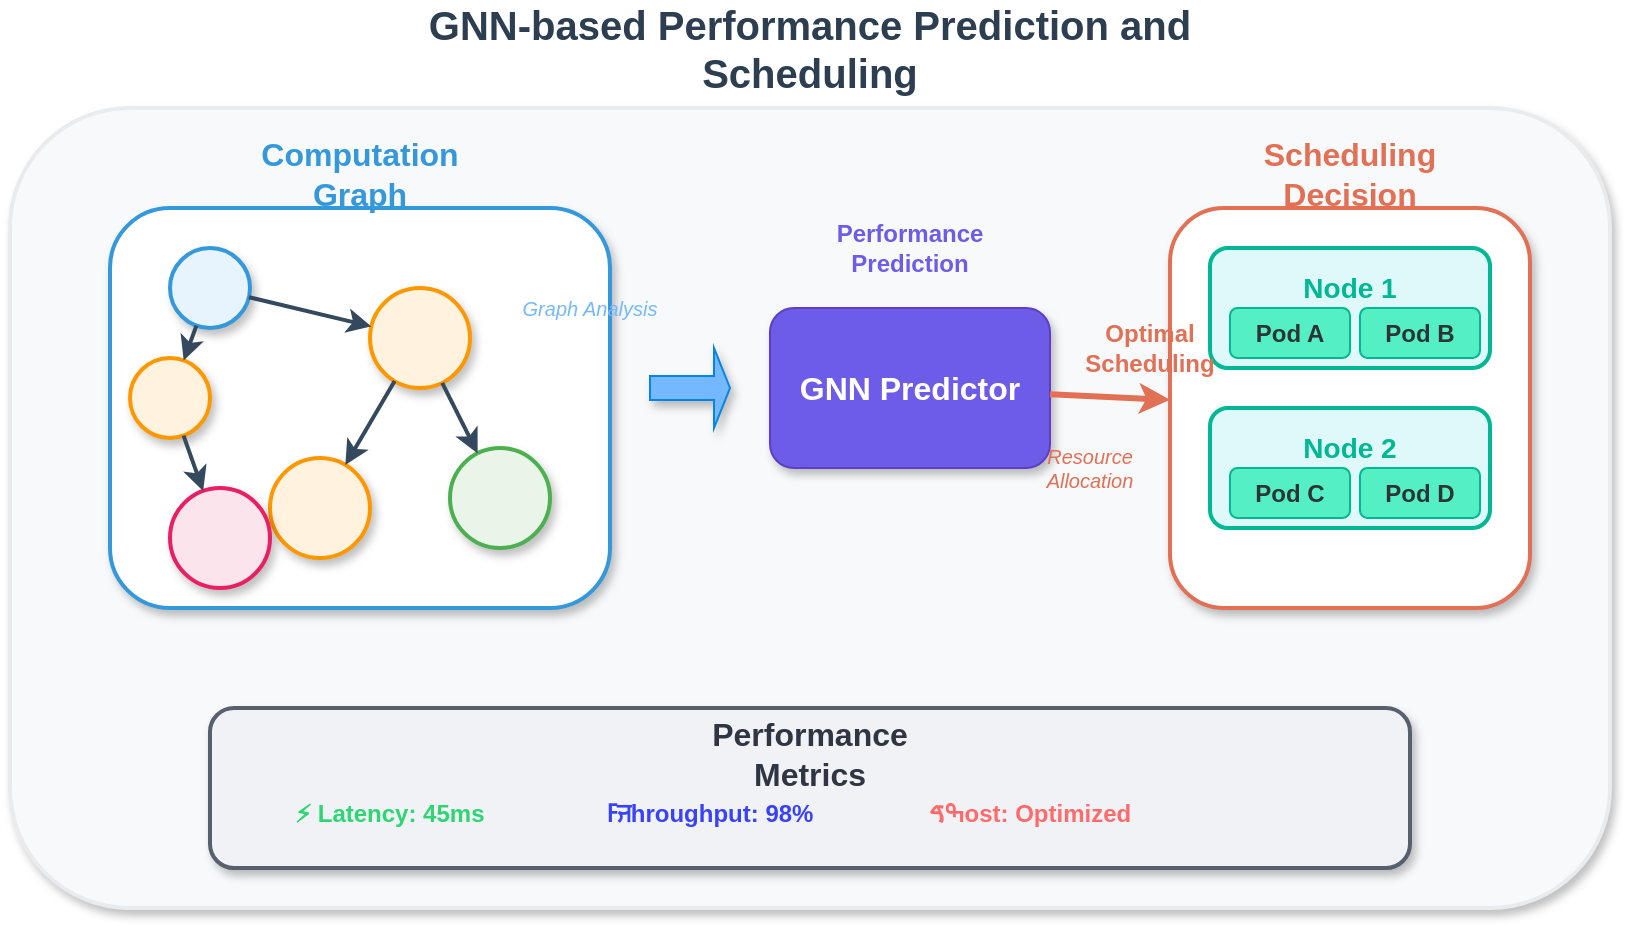 <mxfile version="27.1.4">
  <diagram name="第 1 页" id="vpEmNmz1VxD7TS162uRm">
    <mxGraphModel dx="1331" dy="750" grid="1" gridSize="10" guides="1" tooltips="1" connect="1" arrows="1" fold="1" page="1" pageScale="1" pageWidth="1200" pageHeight="800" math="0" shadow="0">
      <root>
        <mxCell id="0" />
        <mxCell id="1" parent="0" />
        <mxCell id="main_bg" value="" style="rounded=1;whiteSpace=wrap;html=1;fillColor=#f8f9fa;strokeColor=#e9ecef;strokeWidth=2;shadow=1;" parent="1" vertex="1">
          <mxGeometry x="100" y="150" width="800" height="400" as="geometry" />
        </mxCell>
        <mxCell id="title" value="GNN-based Performance Prediction and Scheduling" style="text;html=1;strokeColor=none;fillColor=none;align=center;verticalAlign=middle;whiteSpace=wrap;rounded=0;fontSize=20;fontStyle=1;fontColor=#2c3e50;" parent="1" vertex="1">
          <mxGeometry x="300" y="100" width="400" height="40" as="geometry" />
        </mxCell>
        <mxCell id="graph_bg" value="" style="rounded=1;whiteSpace=wrap;html=1;fillColor=#ffffff;strokeColor=#3498db;strokeWidth=2;shadow=1;" parent="1" vertex="1">
          <mxGeometry x="150" y="200" width="250" height="200" as="geometry" />
        </mxCell>
        <mxCell id="graph_title" value="Computation Graph" style="text;html=1;strokeColor=none;fillColor=none;align=center;verticalAlign=middle;whiteSpace=wrap;rounded=0;fontSize=16;fontStyle=1;fontColor=#3498db;" parent="1" vertex="1">
          <mxGeometry x="200" y="170" width="150" height="25" as="geometry" />
        </mxCell>
        <mxCell id="node1" value="" style="ellipse;whiteSpace=wrap;html=1;aspect=fixed;fontSize=11;fontStyle=1;fillColor=#e8f4fd;strokeColor=#3498db;strokeWidth=2;shadow=1;" parent="1" vertex="1">
          <mxGeometry x="180" y="220" width="40" height="40" as="geometry" />
        </mxCell>
        <mxCell id="node2" value="" style="ellipse;whiteSpace=wrap;html=1;aspect=fixed;fontSize=11;fontStyle=1;fillColor=#fff3e0;strokeColor=#ff9800;strokeWidth=2;shadow=1;" parent="1" vertex="1">
          <mxGeometry x="160" y="275" width="40" height="40" as="geometry" />
        </mxCell>
        <mxCell id="node3" value="" style="ellipse;whiteSpace=wrap;html=1;aspect=fixed;fontSize=11;fontStyle=1;fillColor=#fff3e0;strokeColor=#ff9800;strokeWidth=2;shadow=1;" parent="1" vertex="1">
          <mxGeometry x="280" y="240" width="50" height="50" as="geometry" />
        </mxCell>
        <mxCell id="node4" value="" style="ellipse;whiteSpace=wrap;html=1;aspect=fixed;fontSize=11;fontStyle=1;fillColor=#fff3e0;strokeColor=#ff9800;strokeWidth=2;shadow=1;" parent="1" vertex="1">
          <mxGeometry x="230" y="325" width="50" height="50" as="geometry" />
        </mxCell>
        <mxCell id="node5" value="" style="ellipse;whiteSpace=wrap;html=1;aspect=fixed;fontSize=11;fontStyle=1;fillColor=#e8f5e8;strokeColor=#4caf50;strokeWidth=2;shadow=1;" parent="1" vertex="1">
          <mxGeometry x="320" y="320" width="50" height="50" as="geometry" />
        </mxCell>
        <mxCell id="node6" value="" style="ellipse;whiteSpace=wrap;html=1;aspect=fixed;fontSize=11;fontStyle=1;fillColor=#fce4ec;strokeColor=#e91e63;strokeWidth=2;shadow=1;" parent="1" vertex="1">
          <mxGeometry x="180" y="340" width="50" height="50" as="geometry" />
        </mxCell>
        <mxCell id="edge1" value="" style="endArrow=classic;html=1;rounded=1;strokeWidth=2;strokeColor=#34495e;curved=1;" parent="1" source="node1" target="node2" edge="1">
          <mxGeometry width="50" height="50" relative="1" as="geometry">
            <mxPoint x="300" y="350" as="sourcePoint" />
            <mxPoint x="350" y="300" as="targetPoint" />
          </mxGeometry>
        </mxCell>
        <mxCell id="edge2" value="" style="endArrow=classic;html=1;rounded=1;strokeWidth=2;strokeColor=#34495e;curved=1;" parent="1" source="node1" target="node3" edge="1">
          <mxGeometry width="50" height="50" relative="1" as="geometry">
            <mxPoint x="300" y="350" as="sourcePoint" />
            <mxPoint x="350" y="300" as="targetPoint" />
          </mxGeometry>
        </mxCell>
        <mxCell id="edge3" value="" style="endArrow=classic;html=1;rounded=1;strokeWidth=2;strokeColor=#34495e;curved=1;" parent="1" source="node2" target="node6" edge="1">
          <mxGeometry width="50" height="50" relative="1" as="geometry">
            <mxPoint x="300" y="350" as="sourcePoint" />
            <mxPoint x="350" y="300" as="targetPoint" />
          </mxGeometry>
        </mxCell>
        <mxCell id="edge4" value="" style="endArrow=classic;html=1;rounded=1;strokeWidth=2;strokeColor=#34495e;curved=1;" parent="1" source="node3" target="node4" edge="1">
          <mxGeometry width="50" height="50" relative="1" as="geometry">
            <mxPoint x="300" y="350" as="sourcePoint" />
            <mxPoint x="350" y="300" as="targetPoint" />
          </mxGeometry>
        </mxCell>
        <mxCell id="edge5" value="" style="endArrow=classic;html=1;rounded=1;strokeWidth=2;strokeColor=#34495e;curved=1;" parent="1" source="node3" target="node5" edge="1">
          <mxGeometry width="50" height="50" relative="1" as="geometry">
            <mxPoint x="300" y="350" as="sourcePoint" />
            <mxPoint x="350" y="300" as="targetPoint" />
          </mxGeometry>
        </mxCell>
        <mxCell id="gnn_predictor" value="GNN Predictor" style="rounded=1;whiteSpace=wrap;html=1;fillColor=#6c5ce7;strokeColor=#5f3dc4;fontSize=16;fontStyle=1;fontColor=#ffffff;shadow=1;" parent="1" vertex="1">
          <mxGeometry x="480" y="250" width="140" height="80" as="geometry" />
        </mxCell>
        <mxCell id="main_arrow" value="" style="shape=singleArrow;whiteSpace=wrap;html=1;fillColor=#74b9ff;strokeColor=#0984e3;shadow=1;" parent="1" vertex="1">
          <mxGeometry x="420" y="270" width="40" height="40" as="geometry" />
        </mxCell>
        <mxCell id="prediction_label" value="Performance&#xa;Prediction" style="text;html=1;strokeColor=none;fillColor=none;align=center;verticalAlign=middle;whiteSpace=wrap;rounded=0;fontSize=12;fontStyle=1;fontColor=#6c5ce7;" parent="1" vertex="1">
          <mxGeometry x="490" y="200" width="120" height="40" as="geometry" />
        </mxCell>
        <mxCell id="scheduling_bg" value="" style="rounded=1;whiteSpace=wrap;html=1;fillColor=#ffffff;strokeColor=#e17055;strokeWidth=2;shadow=1;" parent="1" vertex="1">
          <mxGeometry x="680" y="200" width="180" height="200" as="geometry" />
        </mxCell>
        <mxCell id="scheduling_title" value="Scheduling Decision" style="text;html=1;strokeColor=none;fillColor=none;align=center;verticalAlign=middle;whiteSpace=wrap;rounded=0;fontSize=16;fontStyle=1;fontColor=#e17055;" parent="1" vertex="1">
          <mxGeometry x="700" y="170" width="140" height="25" as="geometry" />
        </mxCell>
        <mxCell id="node1_bg" value="" style="rounded=1;whiteSpace=wrap;html=1;fillColor=#dff9fb;strokeColor=#00b894;strokeWidth=2;" parent="1" vertex="1">
          <mxGeometry x="700" y="220" width="140" height="60" as="geometry" />
        </mxCell>
        <mxCell id="node1_title" value="Node 1" style="text;html=1;strokeColor=none;fillColor=none;align=center;verticalAlign=middle;whiteSpace=wrap;rounded=0;fontSize=14;fontStyle=1;fontColor=#00b894;" parent="1" vertex="1">
          <mxGeometry x="720" y="230" width="100" height="20" as="geometry" />
        </mxCell>
        <mxCell id="pod1" value="Pod A" style="rounded=1;whiteSpace=wrap;html=1;fillColor=#55efc4;strokeColor=#00b894;fontSize=12;fontStyle=1;fontColor=#2d3436;" parent="1" vertex="1">
          <mxGeometry x="710" y="250" width="60" height="25" as="geometry" />
        </mxCell>
        <mxCell id="pod2" value="Pod B" style="rounded=1;whiteSpace=wrap;html=1;fillColor=#55efc4;strokeColor=#00b894;fontSize=12;fontStyle=1;fontColor=#2d3436;" parent="1" vertex="1">
          <mxGeometry x="775" y="250" width="60" height="25" as="geometry" />
        </mxCell>
        <mxCell id="node2_bg" value="" style="rounded=1;whiteSpace=wrap;html=1;fillColor=#dff9fb;strokeColor=#00b894;strokeWidth=2;" parent="1" vertex="1">
          <mxGeometry x="700" y="300" width="140" height="60" as="geometry" />
        </mxCell>
        <mxCell id="node2_title" value="Node 2" style="text;html=1;strokeColor=none;fillColor=none;align=center;verticalAlign=middle;whiteSpace=wrap;rounded=0;fontSize=14;fontStyle=1;fontColor=#00b894;" parent="1" vertex="1">
          <mxGeometry x="720" y="310" width="100" height="20" as="geometry" />
        </mxCell>
        <mxCell id="pod3" value="Pod C" style="rounded=1;whiteSpace=wrap;html=1;fillColor=#55efc4;strokeColor=#00b894;fontSize=12;fontStyle=1;fontColor=#2d3436;" parent="1" vertex="1">
          <mxGeometry x="710" y="330" width="60" height="25" as="geometry" />
        </mxCell>
        <mxCell id="pod4" value="Pod D" style="rounded=1;whiteSpace=wrap;html=1;fillColor=#55efc4;strokeColor=#00b894;fontSize=12;fontStyle=1;fontColor=#2d3436;" parent="1" vertex="1">
          <mxGeometry x="775" y="330" width="60" height="25" as="geometry" />
        </mxCell>
        <mxCell id="scheduling_arrow" value="" style="endArrow=classic;html=1;rounded=0;strokeWidth=3;strokeColor=#e17055;curved=1;" parent="1" source="gnn_predictor" target="scheduling_bg" edge="1">
          <mxGeometry width="50" height="50" relative="1" as="geometry">
            <mxPoint x="620" y="290" as="sourcePoint" />
            <mxPoint x="670" y="240" as="targetPoint" />
          </mxGeometry>
        </mxCell>
        <mxCell id="scheduling_label" value="Optimal&#xa;Scheduling" style="text;html=1;strokeColor=none;fillColor=none;align=center;verticalAlign=middle;whiteSpace=wrap;rounded=0;fontSize=12;fontStyle=1;fontColor=#e17055;" parent="1" vertex="1">
          <mxGeometry x="630" y="250" width="80" height="40" as="geometry" />
        </mxCell>
        <mxCell id="metrics_bg" value="" style="rounded=1;whiteSpace=wrap;html=1;fillColor=#f1f2f6;strokeColor=#57606f;strokeWidth=2;shadow=1;" parent="1" vertex="1">
          <mxGeometry x="200" y="450" width="600" height="80" as="geometry" />
        </mxCell>
        <mxCell id="metrics_title" value="Performance Metrics" style="text;html=1;strokeColor=none;fillColor=none;align=center;verticalAlign=middle;whiteSpace=wrap;rounded=0;fontSize=16;fontStyle=1;fontColor=#2f3542;" parent="1" vertex="1">
          <mxGeometry x="450" y="460" width="100" height="25" as="geometry" />
        </mxCell>
        <mxCell id="metric1" value="⚡ Latency: 45ms" style="text;html=1;strokeColor=none;fillColor=none;align=center;verticalAlign=middle;whiteSpace=wrap;rounded=0;fontSize=12;fontStyle=1;fontColor=#2ed573;" parent="1" vertex="1">
          <mxGeometry x="230" y="490" width="120" height="25" as="geometry" />
        </mxCell>
        <mxCell id="metric2" value="ߓꠔhroughput: 98%" style="text;html=1;strokeColor=none;fillColor=none;align=center;verticalAlign=middle;whiteSpace=wrap;rounded=0;fontSize=12;fontStyle=1;fontColor=#3742fa;" parent="1" vertex="1">
          <mxGeometry x="390" y="490" width="120" height="25" as="geometry" />
        </mxCell>
        <mxCell id="metric3" value="ߒࠃost: Optimized" style="text;html=1;strokeColor=none;fillColor=none;align=center;verticalAlign=middle;whiteSpace=wrap;rounded=0;fontSize=12;fontStyle=1;fontColor=#ff6b6b;" parent="1" vertex="1">
          <mxGeometry x="550" y="490" width="120" height="25" as="geometry" />
        </mxCell>
        <mxCell id="flow_label1" value="Graph Analysis" style="text;html=1;strokeColor=none;fillColor=none;align=center;verticalAlign=middle;whiteSpace=wrap;rounded=0;fontSize=10;fontStyle=2;fontColor=#74b9ff;" parent="1" vertex="1">
          <mxGeometry x="350" y="240" width="80" height="20" as="geometry" />
        </mxCell>
        <mxCell id="flow_label2" value="Resource Allocation" style="text;html=1;strokeColor=none;fillColor=none;align=center;verticalAlign=middle;whiteSpace=wrap;rounded=0;fontSize=10;fontStyle=2;fontColor=#e17055;" parent="1" vertex="1">
          <mxGeometry x="600" y="320" width="80" height="20" as="geometry" />
        </mxCell>
      </root>
    </mxGraphModel>
  </diagram>
</mxfile>
